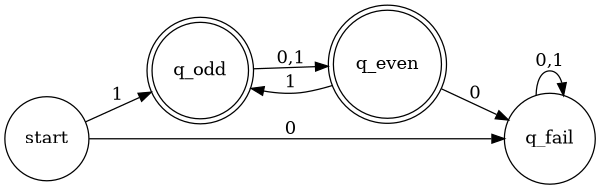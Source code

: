 digraph prob2 {
rankdir=LR;
size="4"
node [shape = doublecircle]; q_odd q_even;
node [shape = circle];
start -> q_odd [ label = "1" ];
start -> q_fail [ label = "0" ];
q_odd -> q_even [ label = "0,1" ];
q_even -> q_odd [ label = "1" ];
q_even -> q_fail [ label = "0" ];
q_fail -> q_fail [ label = "0,1" ];
}
